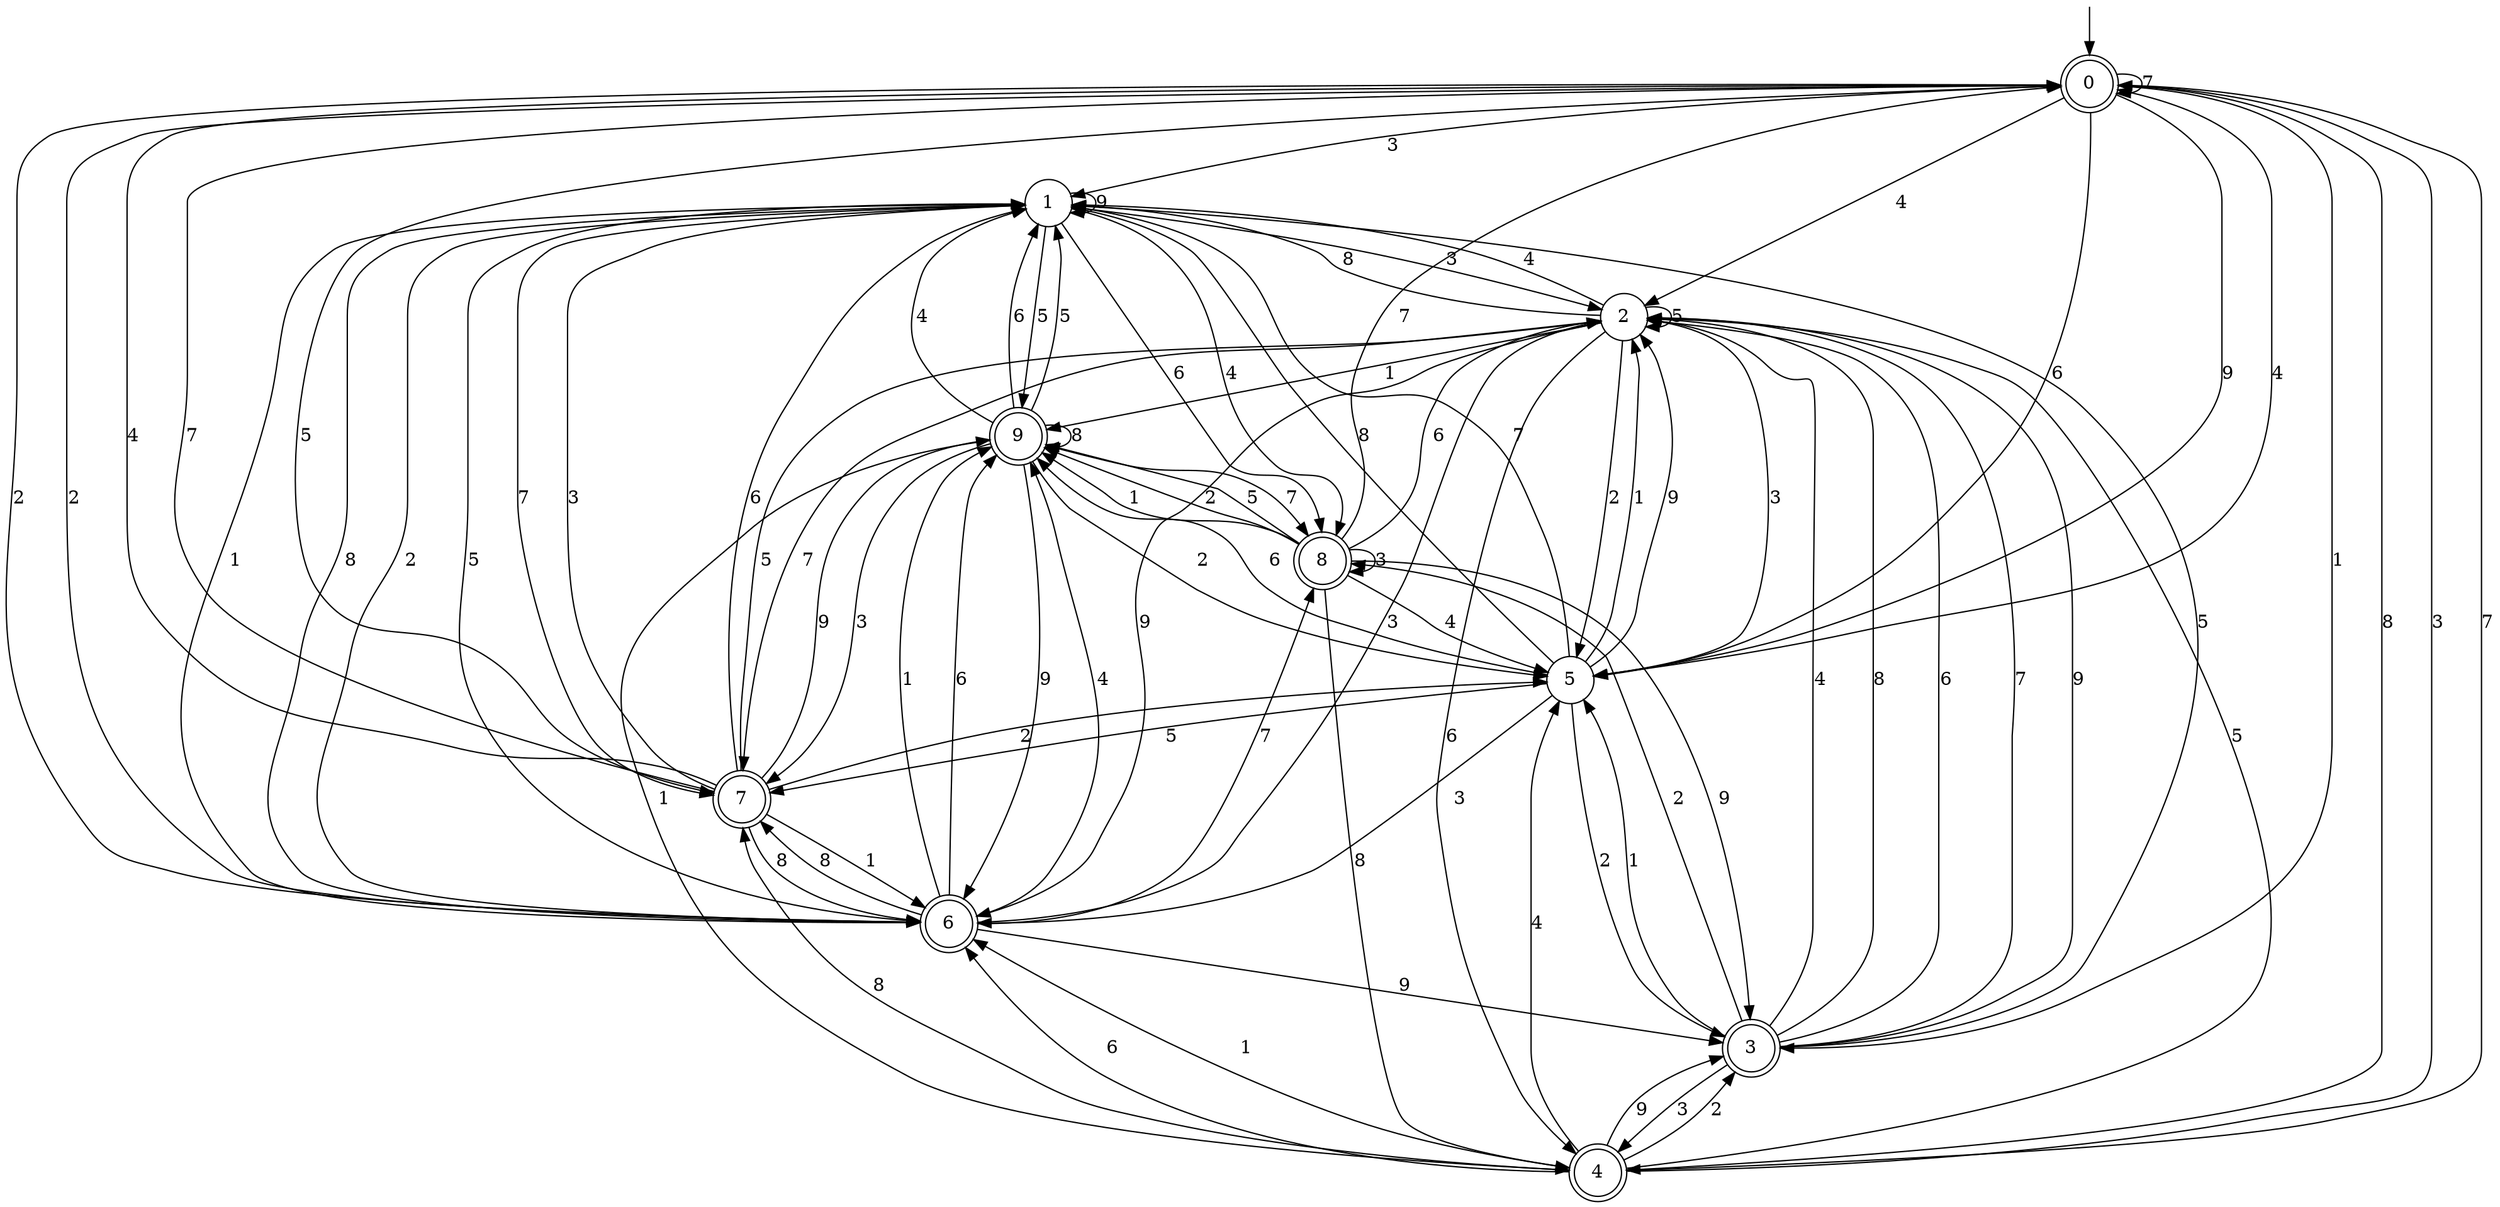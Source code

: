 digraph g {

	s0 [shape="doublecircle" label="0"];
	s1 [shape="circle" label="1"];
	s2 [shape="circle" label="2"];
	s3 [shape="doublecircle" label="3"];
	s4 [shape="doublecircle" label="4"];
	s5 [shape="circle" label="5"];
	s6 [shape="doublecircle" label="6"];
	s7 [shape="doublecircle" label="7"];
	s8 [shape="doublecircle" label="8"];
	s9 [shape="doublecircle" label="9"];
	s0 -> s1 [label="3"];
	s0 -> s2 [label="4"];
	s0 -> s3 [label="1"];
	s0 -> s4 [label="8"];
	s0 -> s5 [label="6"];
	s0 -> s6 [label="2"];
	s0 -> s0 [label="7"];
	s0 -> s7 [label="5"];
	s0 -> s5 [label="9"];
	s1 -> s2 [label="3"];
	s1 -> s8 [label="4"];
	s1 -> s6 [label="1"];
	s1 -> s6 [label="8"];
	s1 -> s8 [label="6"];
	s1 -> s6 [label="2"];
	s1 -> s7 [label="7"];
	s1 -> s9 [label="5"];
	s1 -> s1 [label="9"];
	s2 -> s5 [label="3"];
	s2 -> s1 [label="4"];
	s2 -> s9 [label="1"];
	s2 -> s1 [label="8"];
	s2 -> s4 [label="6"];
	s2 -> s5 [label="2"];
	s2 -> s7 [label="7"];
	s2 -> s2 [label="5"];
	s2 -> s6 [label="9"];
	s3 -> s4 [label="3"];
	s3 -> s2 [label="4"];
	s3 -> s5 [label="1"];
	s3 -> s2 [label="8"];
	s3 -> s2 [label="6"];
	s3 -> s8 [label="2"];
	s3 -> s2 [label="7"];
	s3 -> s1 [label="5"];
	s3 -> s2 [label="9"];
	s4 -> s0 [label="3"];
	s4 -> s5 [label="4"];
	s4 -> s6 [label="1"];
	s4 -> s7 [label="8"];
	s4 -> s6 [label="6"];
	s4 -> s3 [label="2"];
	s4 -> s0 [label="7"];
	s4 -> s2 [label="5"];
	s4 -> s3 [label="9"];
	s5 -> s6 [label="3"];
	s5 -> s0 [label="4"];
	s5 -> s2 [label="1"];
	s5 -> s1 [label="8"];
	s5 -> s9 [label="6"];
	s5 -> s3 [label="2"];
	s5 -> s1 [label="7"];
	s5 -> s7 [label="5"];
	s5 -> s2 [label="9"];
	s6 -> s2 [label="3"];
	s6 -> s9 [label="4"];
	s6 -> s9 [label="1"];
	s6 -> s7 [label="8"];
	s6 -> s9 [label="6"];
	s6 -> s0 [label="2"];
	s6 -> s8 [label="7"];
	s6 -> s1 [label="5"];
	s6 -> s3 [label="9"];
	s7 -> s1 [label="3"];
	s7 -> s0 [label="4"];
	s7 -> s6 [label="1"];
	s7 -> s6 [label="8"];
	s7 -> s1 [label="6"];
	s7 -> s5 [label="2"];
	s7 -> s0 [label="7"];
	s7 -> s2 [label="5"];
	s7 -> s9 [label="9"];
	s8 -> s8 [label="3"];
	s8 -> s5 [label="4"];
	s8 -> s9 [label="1"];
	s8 -> s4 [label="8"];
	s8 -> s2 [label="6"];
	s8 -> s9 [label="2"];
	s8 -> s0 [label="7"];
	s8 -> s9 [label="5"];
	s8 -> s3 [label="9"];
	s9 -> s7 [label="3"];
	s9 -> s1 [label="4"];
	s9 -> s4 [label="1"];
	s9 -> s9 [label="8"];
	s9 -> s1 [label="6"];
	s9 -> s5 [label="2"];
	s9 -> s8 [label="7"];
	s9 -> s1 [label="5"];
	s9 -> s6 [label="9"];

__start0 [label="" shape="none" width="0" height="0"];
__start0 -> s0;

}
